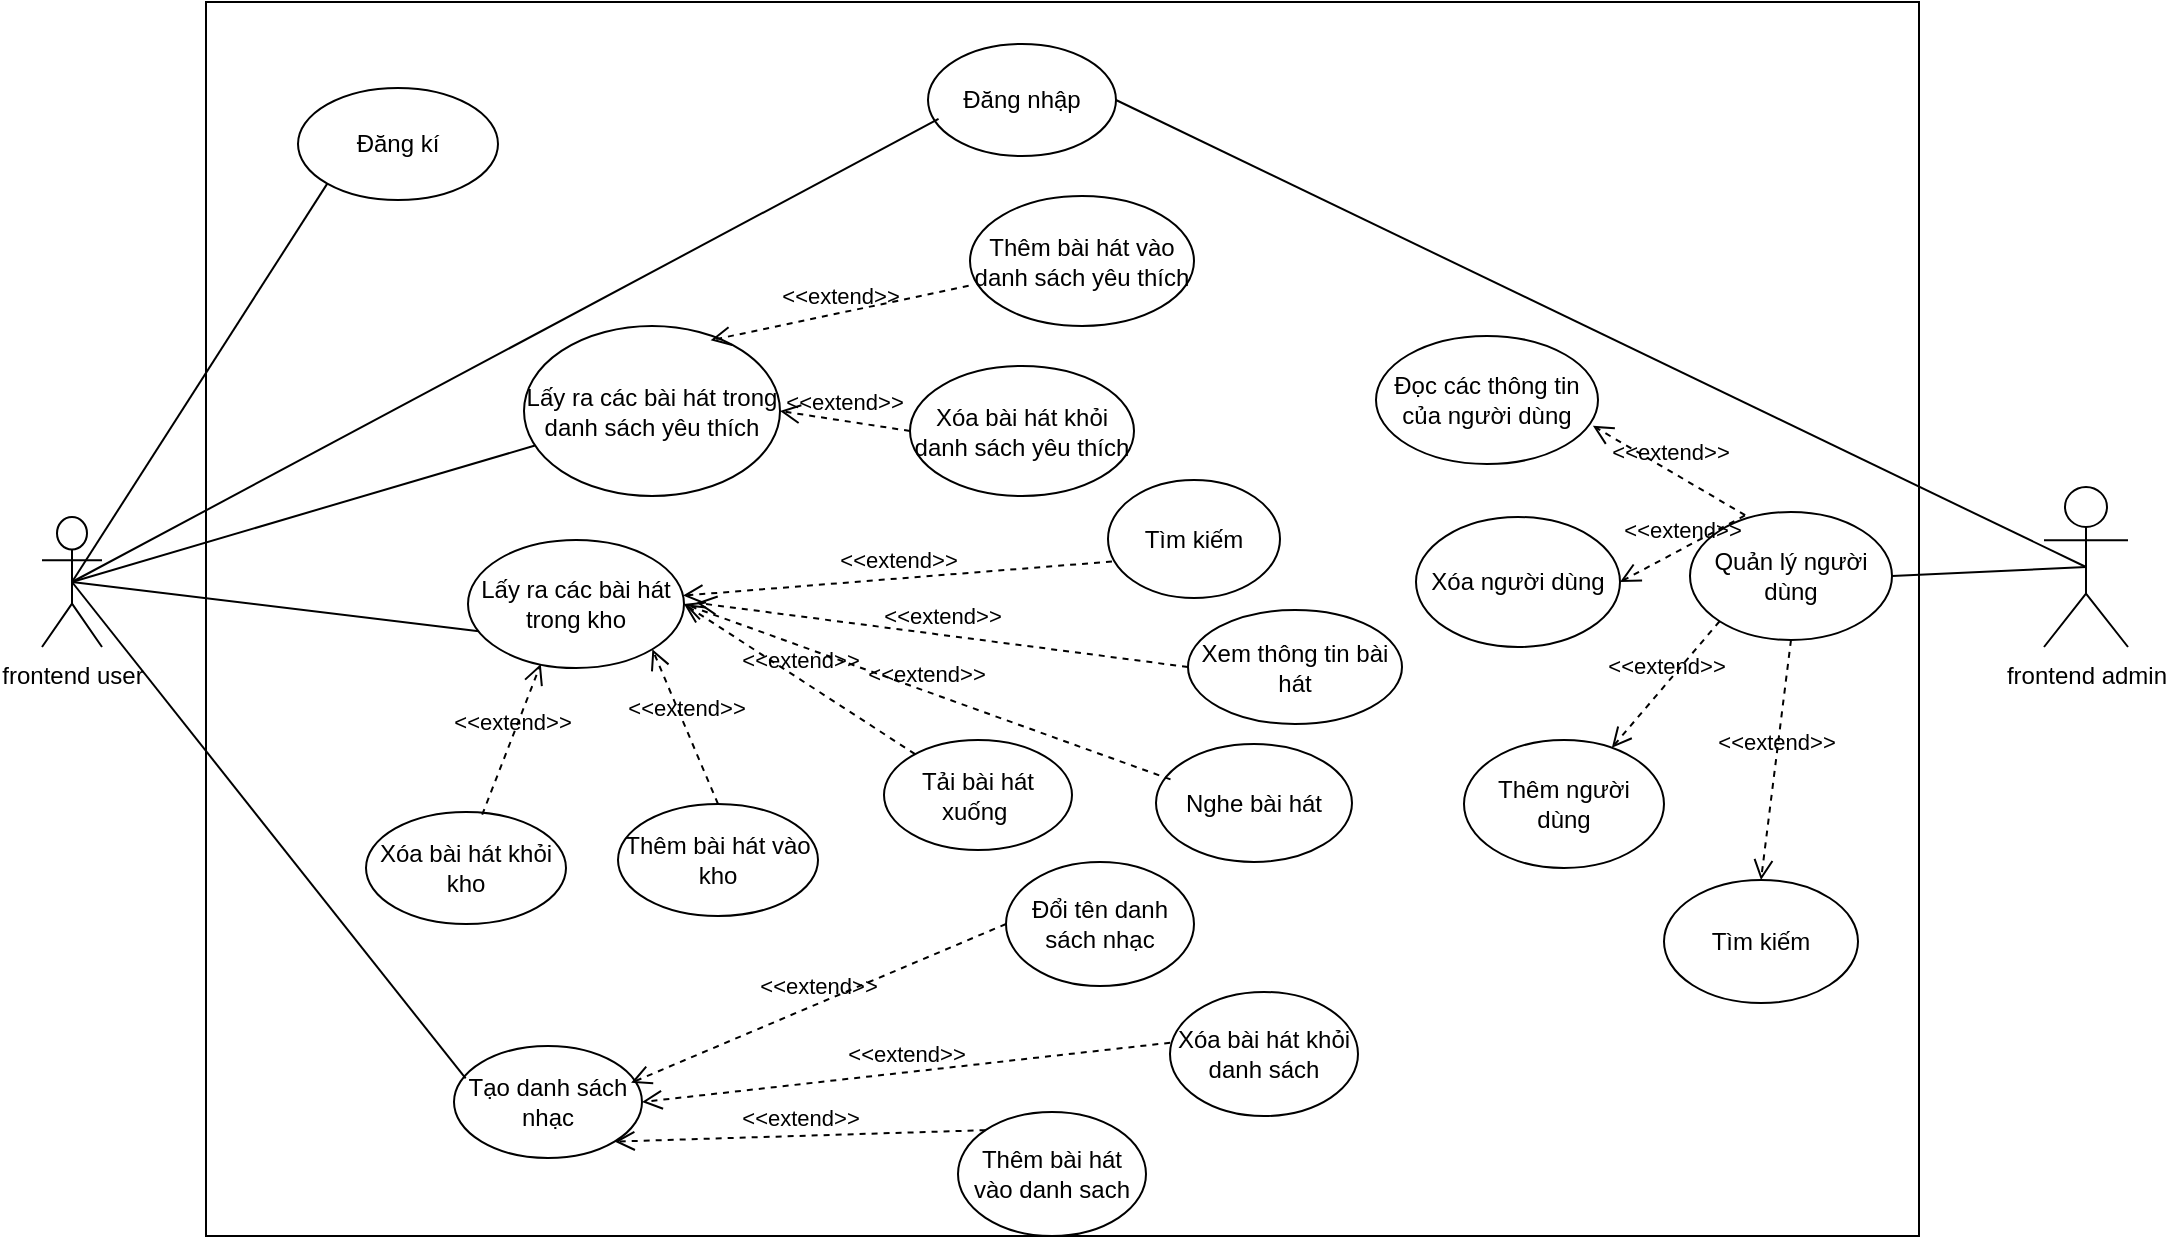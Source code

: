 <mxfile version="24.5.3" type="device">
  <diagram name="Page-1" id="9Jj1o2QRPu6nrovZ3otW">
    <mxGraphModel dx="1436" dy="968" grid="0" gridSize="10" guides="1" tooltips="1" connect="1" arrows="1" fold="1" page="1" pageScale="1" pageWidth="3300" pageHeight="4681" math="0" shadow="0">
      <root>
        <mxCell id="0" />
        <mxCell id="1" parent="0" />
        <mxCell id="JuBxbVzvhh74mL1G9AQu-1" value="frontend user" style="shape=umlActor;verticalLabelPosition=bottom;verticalAlign=top;html=1;" parent="1" vertex="1">
          <mxGeometry x="34" y="421.5" width="30" height="65" as="geometry" />
        </mxCell>
        <mxCell id="mXmQQlAgkxMdE67tgaeI-2" value="" style="rounded=0;whiteSpace=wrap;html=1;" parent="1" vertex="1">
          <mxGeometry x="116" y="164" width="856.5" height="617" as="geometry" />
        </mxCell>
        <mxCell id="mXmQQlAgkxMdE67tgaeI-3" value="Đăng nhập" style="ellipse;whiteSpace=wrap;html=1;" parent="1" vertex="1">
          <mxGeometry x="477" y="185" width="94" height="56" as="geometry" />
        </mxCell>
        <mxCell id="mXmQQlAgkxMdE67tgaeI-4" value="Đăng kí" style="ellipse;whiteSpace=wrap;html=1;" parent="1" vertex="1">
          <mxGeometry x="162" y="207" width="100" height="56" as="geometry" />
        </mxCell>
        <mxCell id="mXmQQlAgkxMdE67tgaeI-5" value="Thêm bài hát vào kho" style="ellipse;whiteSpace=wrap;html=1;" parent="1" vertex="1">
          <mxGeometry x="322" y="565" width="100" height="56" as="geometry" />
        </mxCell>
        <mxCell id="mXmQQlAgkxMdE67tgaeI-6" value="Xóa bài hát khỏi kho" style="ellipse;whiteSpace=wrap;html=1;" parent="1" vertex="1">
          <mxGeometry x="196" y="569" width="100" height="56" as="geometry" />
        </mxCell>
        <mxCell id="mXmQQlAgkxMdE67tgaeI-7" value="Tải bài hát xuống&amp;nbsp;" style="ellipse;whiteSpace=wrap;html=1;" parent="1" vertex="1">
          <mxGeometry x="455" y="533" width="94" height="55" as="geometry" />
        </mxCell>
        <mxCell id="mXmQQlAgkxMdE67tgaeI-8" value="Thêm bài hát vào danh sách yêu thích" style="ellipse;whiteSpace=wrap;html=1;" parent="1" vertex="1">
          <mxGeometry x="498" y="261" width="112" height="65" as="geometry" />
        </mxCell>
        <mxCell id="mXmQQlAgkxMdE67tgaeI-9" value="Nghe bài hát" style="ellipse;whiteSpace=wrap;html=1;" parent="1" vertex="1">
          <mxGeometry x="591" y="535" width="98" height="59" as="geometry" />
        </mxCell>
        <mxCell id="mXmQQlAgkxMdE67tgaeI-10" value="Xem thông tin bài hát" style="ellipse;whiteSpace=wrap;html=1;" parent="1" vertex="1">
          <mxGeometry x="607" y="468" width="107" height="57" as="geometry" />
        </mxCell>
        <mxCell id="mXmQQlAgkxMdE67tgaeI-12" value="Xóa bài hát khỏi danh sách yêu thích" style="ellipse;whiteSpace=wrap;html=1;" parent="1" vertex="1">
          <mxGeometry x="468" y="346" width="112" height="65" as="geometry" />
        </mxCell>
        <mxCell id="mXmQQlAgkxMdE67tgaeI-13" value="Tạo danh sách nhạc" style="ellipse;whiteSpace=wrap;html=1;" parent="1" vertex="1">
          <mxGeometry x="240" y="686" width="94" height="56" as="geometry" />
        </mxCell>
        <mxCell id="mXmQQlAgkxMdE67tgaeI-14" value="Đổi tên danh sách nhạc" style="ellipse;whiteSpace=wrap;html=1;" parent="1" vertex="1">
          <mxGeometry x="516" y="594" width="94" height="62" as="geometry" />
        </mxCell>
        <mxCell id="mXmQQlAgkxMdE67tgaeI-15" value="Thêm bài hát vào danh sach" style="ellipse;whiteSpace=wrap;html=1;" parent="1" vertex="1">
          <mxGeometry x="492" y="719" width="94" height="62" as="geometry" />
        </mxCell>
        <mxCell id="mXmQQlAgkxMdE67tgaeI-16" value="Xóa bài hát khỏi danh sách" style="ellipse;whiteSpace=wrap;html=1;" parent="1" vertex="1">
          <mxGeometry x="598" y="659" width="94" height="62" as="geometry" />
        </mxCell>
        <mxCell id="mXmQQlAgkxMdE67tgaeI-18" value="&amp;lt;&amp;lt;extend&amp;gt;&amp;gt;" style="endArrow=open;startArrow=none;endFill=0;startFill=0;endSize=8;html=1;verticalAlign=bottom;dashed=1;labelBackgroundColor=none;rounded=0;exitX=0;exitY=0;exitDx=0;exitDy=0;entryX=1;entryY=1;entryDx=0;entryDy=0;" parent="1" source="mXmQQlAgkxMdE67tgaeI-15" target="mXmQQlAgkxMdE67tgaeI-13" edge="1">
          <mxGeometry width="160" relative="1" as="geometry">
            <mxPoint x="366" y="486" as="sourcePoint" />
            <mxPoint x="526" y="486" as="targetPoint" />
          </mxGeometry>
        </mxCell>
        <mxCell id="mXmQQlAgkxMdE67tgaeI-19" value="&amp;lt;&amp;lt;extend&amp;gt;&amp;gt;" style="endArrow=open;startArrow=none;endFill=0;startFill=0;endSize=8;html=1;verticalAlign=bottom;dashed=1;labelBackgroundColor=none;rounded=0;exitX=0;exitY=0.5;exitDx=0;exitDy=0;entryX=0.942;entryY=0.329;entryDx=0;entryDy=0;entryPerimeter=0;" parent="1" source="mXmQQlAgkxMdE67tgaeI-14" target="mXmQQlAgkxMdE67tgaeI-13" edge="1">
          <mxGeometry width="160" relative="1" as="geometry">
            <mxPoint x="433.0" y="607" as="sourcePoint" />
            <mxPoint x="350.191" y="645.88" as="targetPoint" />
          </mxGeometry>
        </mxCell>
        <mxCell id="mXmQQlAgkxMdE67tgaeI-20" value="&amp;lt;&amp;lt;extend&amp;gt;&amp;gt;" style="endArrow=open;startArrow=none;endFill=0;startFill=0;endSize=8;html=1;verticalAlign=bottom;dashed=1;labelBackgroundColor=none;rounded=0;entryX=1;entryY=0.5;entryDx=0;entryDy=0;exitX=0.001;exitY=0.409;exitDx=0;exitDy=0;exitPerimeter=0;" parent="1" source="mXmQQlAgkxMdE67tgaeI-16" target="mXmQQlAgkxMdE67tgaeI-13" edge="1">
          <mxGeometry width="160" relative="1" as="geometry">
            <mxPoint x="366" y="486" as="sourcePoint" />
            <mxPoint x="526" y="486" as="targetPoint" />
          </mxGeometry>
        </mxCell>
        <mxCell id="mXmQQlAgkxMdE67tgaeI-24" value="" style="endArrow=none;html=1;rounded=0;exitX=0.5;exitY=0.5;exitDx=0;exitDy=0;exitPerimeter=0;entryX=0.062;entryY=0.29;entryDx=0;entryDy=0;entryPerimeter=0;" parent="1" source="JuBxbVzvhh74mL1G9AQu-1" target="mXmQQlAgkxMdE67tgaeI-13" edge="1">
          <mxGeometry width="50" height="50" relative="1" as="geometry">
            <mxPoint x="421" y="511" as="sourcePoint" />
            <mxPoint x="471" y="461" as="targetPoint" />
          </mxGeometry>
        </mxCell>
        <mxCell id="mXmQQlAgkxMdE67tgaeI-25" value="" style="endArrow=none;html=1;rounded=0;exitX=0.5;exitY=0.5;exitDx=0;exitDy=0;exitPerimeter=0;entryX=0.06;entryY=0.715;entryDx=0;entryDy=0;entryPerimeter=0;" parent="1" source="JuBxbVzvhh74mL1G9AQu-1" target="mXmQQlAgkxMdE67tgaeI-45" edge="1">
          <mxGeometry width="50" height="50" relative="1" as="geometry">
            <mxPoint x="421" y="511" as="sourcePoint" />
            <mxPoint x="471" y="461" as="targetPoint" />
          </mxGeometry>
        </mxCell>
        <mxCell id="mXmQQlAgkxMdE67tgaeI-28" value="" style="endArrow=none;html=1;rounded=0;exitX=0.5;exitY=0.5;exitDx=0;exitDy=0;exitPerimeter=0;entryX=0;entryY=1;entryDx=0;entryDy=0;" parent="1" source="JuBxbVzvhh74mL1G9AQu-1" target="mXmQQlAgkxMdE67tgaeI-4" edge="1">
          <mxGeometry width="50" height="50" relative="1" as="geometry">
            <mxPoint x="421" y="511" as="sourcePoint" />
            <mxPoint x="471" y="461" as="targetPoint" />
          </mxGeometry>
        </mxCell>
        <mxCell id="mXmQQlAgkxMdE67tgaeI-29" value="" style="endArrow=none;html=1;rounded=0;entryX=0.056;entryY=0.669;entryDx=0;entryDy=0;entryPerimeter=0;exitX=0.5;exitY=0.5;exitDx=0;exitDy=0;exitPerimeter=0;" parent="1" source="JuBxbVzvhh74mL1G9AQu-1" target="mXmQQlAgkxMdE67tgaeI-3" edge="1">
          <mxGeometry width="50" height="50" relative="1" as="geometry">
            <mxPoint x="57" y="399" as="sourcePoint" />
            <mxPoint x="471" y="461" as="targetPoint" />
          </mxGeometry>
        </mxCell>
        <mxCell id="mXmQQlAgkxMdE67tgaeI-34" value="&amp;lt;&amp;lt;extend&amp;gt;&amp;gt;" style="endArrow=open;startArrow=none;endFill=0;startFill=0;endSize=8;html=1;verticalAlign=bottom;dashed=1;labelBackgroundColor=none;rounded=0;entryX=1;entryY=0.5;entryDx=0;entryDy=0;" parent="1" source="mXmQQlAgkxMdE67tgaeI-7" target="mXmQQlAgkxMdE67tgaeI-45" edge="1">
          <mxGeometry width="160" relative="1" as="geometry">
            <mxPoint x="443.0" y="617" as="sourcePoint" />
            <mxPoint x="360.191" y="655.88" as="targetPoint" />
          </mxGeometry>
        </mxCell>
        <mxCell id="mXmQQlAgkxMdE67tgaeI-36" value="&amp;lt;&amp;lt;extend&amp;gt;&amp;gt;" style="endArrow=open;startArrow=none;endFill=0;startFill=0;endSize=8;html=1;verticalAlign=bottom;dashed=1;labelBackgroundColor=none;rounded=0;exitX=0.074;exitY=0.3;exitDx=0;exitDy=0;exitPerimeter=0;entryX=1;entryY=0.5;entryDx=0;entryDy=0;" parent="1" source="mXmQQlAgkxMdE67tgaeI-9" target="mXmQQlAgkxMdE67tgaeI-45" edge="1">
          <mxGeometry width="160" relative="1" as="geometry">
            <mxPoint x="311" y="536" as="sourcePoint" />
            <mxPoint x="294" y="427" as="targetPoint" />
          </mxGeometry>
        </mxCell>
        <mxCell id="mXmQQlAgkxMdE67tgaeI-37" value="&amp;lt;&amp;lt;extend&amp;gt;&amp;gt;" style="endArrow=open;startArrow=none;endFill=0;startFill=0;endSize=8;html=1;verticalAlign=bottom;dashed=1;labelBackgroundColor=none;rounded=0;exitX=0;exitY=0.5;exitDx=0;exitDy=0;entryX=1.058;entryY=0.491;entryDx=0;entryDy=0;entryPerimeter=0;" parent="1" source="mXmQQlAgkxMdE67tgaeI-10" target="mXmQQlAgkxMdE67tgaeI-45" edge="1">
          <mxGeometry width="160" relative="1" as="geometry">
            <mxPoint x="401" y="499" as="sourcePoint" />
            <mxPoint x="329" y="419" as="targetPoint" />
          </mxGeometry>
        </mxCell>
        <mxCell id="mXmQQlAgkxMdE67tgaeI-40" value="Tìm kiếm" style="ellipse;whiteSpace=wrap;html=1;" parent="1" vertex="1">
          <mxGeometry x="567" y="403" width="86" height="59" as="geometry" />
        </mxCell>
        <mxCell id="mXmQQlAgkxMdE67tgaeI-41" value="&amp;lt;&amp;lt;extend&amp;gt;&amp;gt;" style="endArrow=open;startArrow=none;endFill=0;startFill=0;endSize=8;html=1;verticalAlign=bottom;dashed=1;labelBackgroundColor=none;rounded=0;exitX=0.023;exitY=0.691;exitDx=0;exitDy=0;exitPerimeter=0;" parent="1" source="mXmQQlAgkxMdE67tgaeI-40" target="mXmQQlAgkxMdE67tgaeI-45" edge="1">
          <mxGeometry width="160" relative="1" as="geometry">
            <mxPoint x="412" y="448" as="sourcePoint" />
            <mxPoint x="362" y="453" as="targetPoint" />
          </mxGeometry>
        </mxCell>
        <mxCell id="mXmQQlAgkxMdE67tgaeI-45" value="Lấy ra các bài hát trong kho" style="ellipse;whiteSpace=wrap;html=1;" parent="1" vertex="1">
          <mxGeometry x="247" y="433" width="108" height="64" as="geometry" />
        </mxCell>
        <mxCell id="mXmQQlAgkxMdE67tgaeI-46" value="Lấy ra các bài hát trong danh sách yêu thích" style="ellipse;whiteSpace=wrap;html=1;" parent="1" vertex="1">
          <mxGeometry x="275" y="326" width="128" height="85" as="geometry" />
        </mxCell>
        <mxCell id="mXmQQlAgkxMdE67tgaeI-47" value="&amp;lt;&amp;lt;extend&amp;gt;&amp;gt;" style="endArrow=open;startArrow=none;endFill=0;startFill=0;endSize=8;html=1;verticalAlign=bottom;dashed=1;labelBackgroundColor=none;rounded=0;exitX=-0.006;exitY=0.691;exitDx=0;exitDy=0;entryX=0.729;entryY=0.084;entryDx=0;entryDy=0;entryPerimeter=0;exitPerimeter=0;" parent="1" source="mXmQQlAgkxMdE67tgaeI-8" target="mXmQQlAgkxMdE67tgaeI-46" edge="1">
          <mxGeometry width="160" relative="1" as="geometry">
            <mxPoint x="532" y="428" as="sourcePoint" />
            <mxPoint x="326" y="428" as="targetPoint" />
          </mxGeometry>
        </mxCell>
        <mxCell id="mXmQQlAgkxMdE67tgaeI-48" value="&amp;lt;&amp;lt;extend&amp;gt;&amp;gt;" style="endArrow=open;startArrow=none;endFill=0;startFill=0;endSize=8;html=1;verticalAlign=bottom;dashed=1;labelBackgroundColor=none;rounded=0;exitX=0;exitY=0.5;exitDx=0;exitDy=0;entryX=1;entryY=0.5;entryDx=0;entryDy=0;" parent="1" source="mXmQQlAgkxMdE67tgaeI-12" target="mXmQQlAgkxMdE67tgaeI-46" edge="1">
          <mxGeometry width="160" relative="1" as="geometry">
            <mxPoint x="532" y="428" as="sourcePoint" />
            <mxPoint x="326" y="428" as="targetPoint" />
          </mxGeometry>
        </mxCell>
        <mxCell id="mXmQQlAgkxMdE67tgaeI-49" value="&amp;lt;&amp;lt;extend&amp;gt;&amp;gt;" style="endArrow=open;startArrow=none;endFill=0;startFill=0;endSize=8;html=1;verticalAlign=bottom;dashed=1;labelBackgroundColor=none;rounded=0;entryX=1;entryY=1;entryDx=0;entryDy=0;exitX=0.5;exitY=0;exitDx=0;exitDy=0;" parent="1" source="mXmQQlAgkxMdE67tgaeI-5" target="mXmQQlAgkxMdE67tgaeI-45" edge="1">
          <mxGeometry width="160" relative="1" as="geometry">
            <mxPoint x="467" y="556" as="sourcePoint" />
            <mxPoint x="365" y="475" as="targetPoint" />
          </mxGeometry>
        </mxCell>
        <mxCell id="mXmQQlAgkxMdE67tgaeI-50" value="&amp;lt;&amp;lt;extend&amp;gt;&amp;gt;" style="endArrow=open;startArrow=none;endFill=0;startFill=0;endSize=8;html=1;verticalAlign=bottom;dashed=1;labelBackgroundColor=none;rounded=0;entryX=0.337;entryY=0.969;entryDx=0;entryDy=0;exitX=0.581;exitY=0.024;exitDx=0;exitDy=0;exitPerimeter=0;entryPerimeter=0;" parent="1" source="mXmQQlAgkxMdE67tgaeI-6" target="mXmQQlAgkxMdE67tgaeI-45" edge="1">
          <mxGeometry width="160" relative="1" as="geometry">
            <mxPoint x="374" y="575" as="sourcePoint" />
            <mxPoint x="349" y="498" as="targetPoint" />
          </mxGeometry>
        </mxCell>
        <mxCell id="mXmQQlAgkxMdE67tgaeI-51" value="" style="endArrow=none;html=1;rounded=0;exitX=0.5;exitY=0.5;exitDx=0;exitDy=0;exitPerimeter=0;" parent="1" source="JuBxbVzvhh74mL1G9AQu-1" target="mXmQQlAgkxMdE67tgaeI-46" edge="1">
          <mxGeometry width="50" height="50" relative="1" as="geometry">
            <mxPoint x="421" y="511" as="sourcePoint" />
            <mxPoint x="471" y="461" as="targetPoint" />
          </mxGeometry>
        </mxCell>
        <mxCell id="uDkxaWKkvpEphh2gSckq-6" value="frontend admin" style="shape=umlActor;verticalLabelPosition=bottom;verticalAlign=top;html=1;" vertex="1" parent="1">
          <mxGeometry x="1035" y="406.5" width="42" height="80" as="geometry" />
        </mxCell>
        <mxCell id="uDkxaWKkvpEphh2gSckq-9" value="" style="endArrow=none;html=1;rounded=0;exitX=0.5;exitY=0.5;exitDx=0;exitDy=0;exitPerimeter=0;entryX=1;entryY=0.5;entryDx=0;entryDy=0;" edge="1" parent="1" source="uDkxaWKkvpEphh2gSckq-6" target="mXmQQlAgkxMdE67tgaeI-3">
          <mxGeometry width="50" height="50" relative="1" as="geometry">
            <mxPoint x="829" y="425" as="sourcePoint" />
            <mxPoint x="879" y="375" as="targetPoint" />
          </mxGeometry>
        </mxCell>
        <mxCell id="uDkxaWKkvpEphh2gSckq-10" value="Quản lý người&lt;div&gt;dùng&lt;/div&gt;" style="ellipse;whiteSpace=wrap;html=1;" vertex="1" parent="1">
          <mxGeometry x="858" y="419" width="101" height="64" as="geometry" />
        </mxCell>
        <mxCell id="uDkxaWKkvpEphh2gSckq-11" value="" style="endArrow=none;html=1;rounded=0;exitX=1;exitY=0.5;exitDx=0;exitDy=0;entryX=0.5;entryY=0.5;entryDx=0;entryDy=0;entryPerimeter=0;" edge="1" parent="1" source="uDkxaWKkvpEphh2gSckq-10" target="uDkxaWKkvpEphh2gSckq-6">
          <mxGeometry width="50" height="50" relative="1" as="geometry">
            <mxPoint x="872" y="486.5" as="sourcePoint" />
            <mxPoint x="922" y="436.5" as="targetPoint" />
          </mxGeometry>
        </mxCell>
        <mxCell id="uDkxaWKkvpEphh2gSckq-13" value="Thêm người&lt;div&gt;dùng&lt;/div&gt;" style="ellipse;whiteSpace=wrap;html=1;" vertex="1" parent="1">
          <mxGeometry x="745" y="533" width="100" height="64" as="geometry" />
        </mxCell>
        <mxCell id="uDkxaWKkvpEphh2gSckq-14" value="Xóa người dùng" style="ellipse;whiteSpace=wrap;html=1;" vertex="1" parent="1">
          <mxGeometry x="721" y="421.5" width="102" height="65" as="geometry" />
        </mxCell>
        <mxCell id="uDkxaWKkvpEphh2gSckq-15" value="Tìm kiếm" style="ellipse;whiteSpace=wrap;html=1;" vertex="1" parent="1">
          <mxGeometry x="845" y="603" width="97" height="61.5" as="geometry" />
        </mxCell>
        <mxCell id="uDkxaWKkvpEphh2gSckq-16" value="&amp;lt;&amp;lt;extend&amp;gt;&amp;gt;" style="endArrow=open;startArrow=none;endFill=0;startFill=0;endSize=8;html=1;verticalAlign=bottom;dashed=1;labelBackgroundColor=none;rounded=0;exitX=0.272;exitY=0.027;exitDx=0;exitDy=0;exitPerimeter=0;entryX=1;entryY=0.5;entryDx=0;entryDy=0;" edge="1" parent="1" source="uDkxaWKkvpEphh2gSckq-10" target="uDkxaWKkvpEphh2gSckq-14">
          <mxGeometry width="160" relative="1" as="geometry">
            <mxPoint x="956" y="270" as="sourcePoint" />
            <mxPoint x="742" y="287" as="targetPoint" />
          </mxGeometry>
        </mxCell>
        <mxCell id="uDkxaWKkvpEphh2gSckq-17" value="&amp;lt;&amp;lt;extend&amp;gt;&amp;gt;" style="endArrow=open;startArrow=none;endFill=0;startFill=0;endSize=8;html=1;verticalAlign=bottom;dashed=1;labelBackgroundColor=none;rounded=0;exitX=0;exitY=1;exitDx=0;exitDy=0;" edge="1" parent="1" source="uDkxaWKkvpEphh2gSckq-10" target="uDkxaWKkvpEphh2gSckq-13">
          <mxGeometry width="160" relative="1" as="geometry">
            <mxPoint x="892" y="416" as="sourcePoint" />
            <mxPoint x="835" y="375" as="targetPoint" />
          </mxGeometry>
        </mxCell>
        <mxCell id="uDkxaWKkvpEphh2gSckq-18" value="&amp;lt;&amp;lt;extend&amp;gt;&amp;gt;" style="endArrow=open;startArrow=none;endFill=0;startFill=0;endSize=8;html=1;verticalAlign=bottom;dashed=1;labelBackgroundColor=none;rounded=0;exitX=0.5;exitY=1;exitDx=0;exitDy=0;entryX=0.5;entryY=0;entryDx=0;entryDy=0;" edge="1" parent="1" source="uDkxaWKkvpEphh2gSckq-10" target="uDkxaWKkvpEphh2gSckq-15">
          <mxGeometry width="160" relative="1" as="geometry">
            <mxPoint x="880" y="469" as="sourcePoint" />
            <mxPoint x="833" y="485" as="targetPoint" />
          </mxGeometry>
        </mxCell>
        <mxCell id="uDkxaWKkvpEphh2gSckq-21" value="Đọc các thông tin&lt;div&gt;của người dùng&lt;/div&gt;" style="ellipse;whiteSpace=wrap;html=1;" vertex="1" parent="1">
          <mxGeometry x="701" y="331" width="111" height="64" as="geometry" />
        </mxCell>
        <mxCell id="uDkxaWKkvpEphh2gSckq-22" value="&amp;lt;&amp;lt;extend&amp;gt;&amp;gt;" style="endArrow=open;startArrow=none;endFill=0;startFill=0;endSize=8;html=1;verticalAlign=bottom;dashed=1;labelBackgroundColor=none;rounded=0;exitX=0.273;exitY=0.025;exitDx=0;exitDy=0;exitPerimeter=0;entryX=0.977;entryY=0.702;entryDx=0;entryDy=0;entryPerimeter=0;" edge="1" parent="1" source="uDkxaWKkvpEphh2gSckq-10" target="uDkxaWKkvpEphh2gSckq-21">
          <mxGeometry width="160" relative="1" as="geometry">
            <mxPoint x="895" y="431" as="sourcePoint" />
            <mxPoint x="833" y="464" as="targetPoint" />
          </mxGeometry>
        </mxCell>
      </root>
    </mxGraphModel>
  </diagram>
</mxfile>
